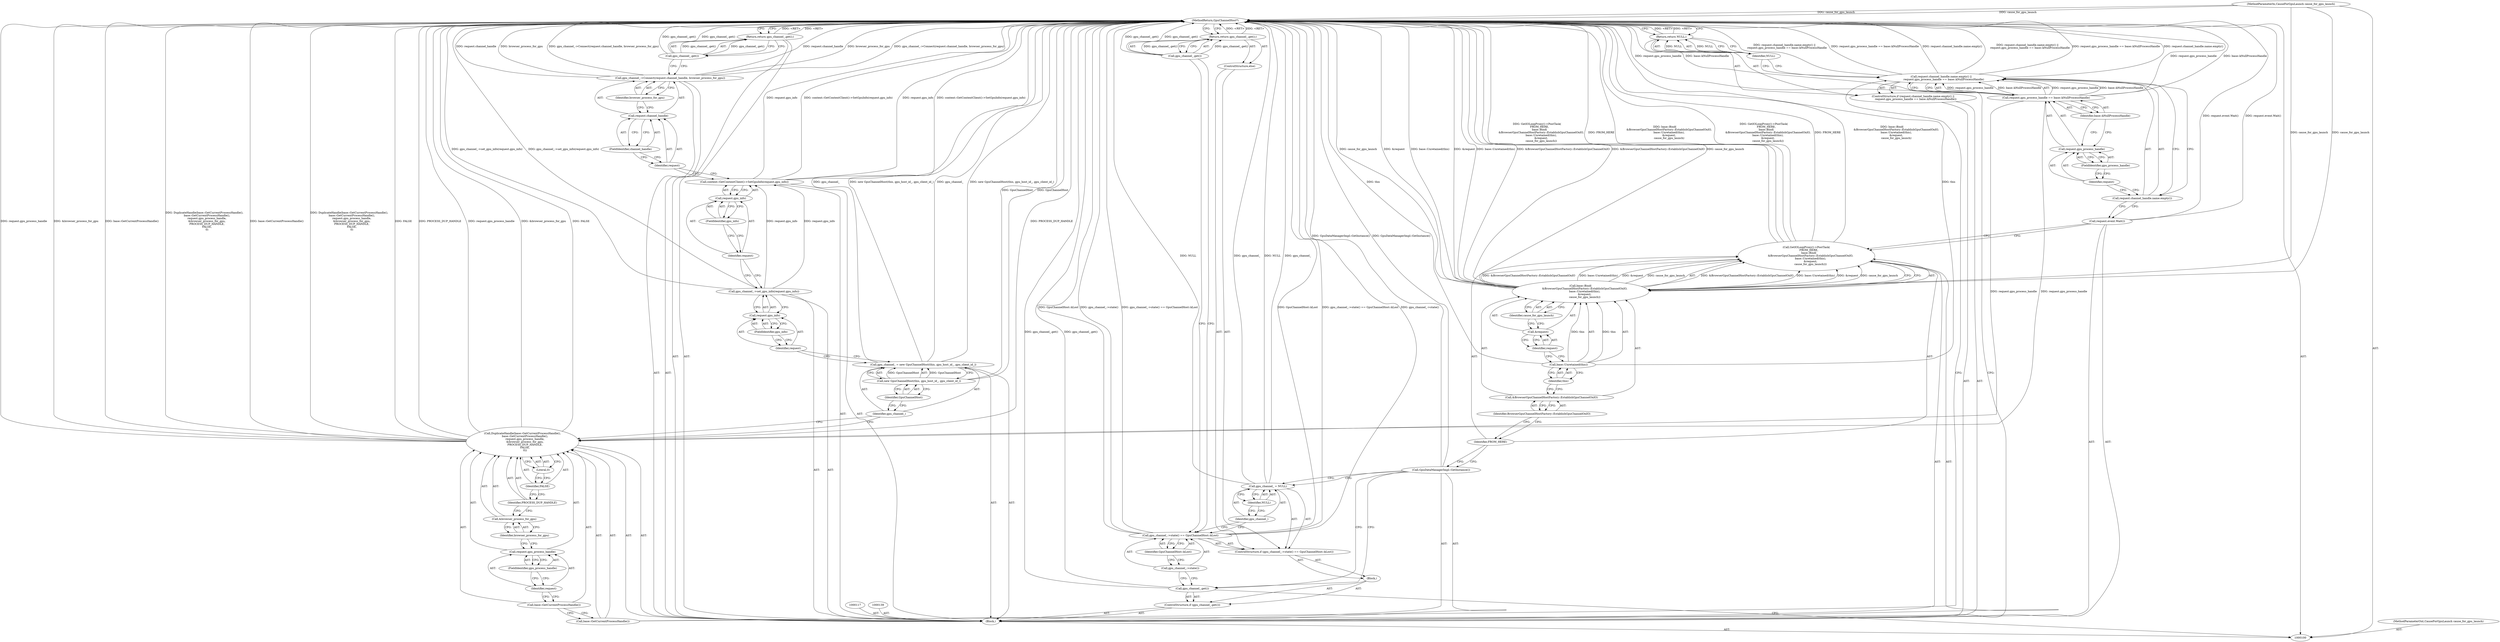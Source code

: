 digraph "1_Chrome_cd0bd79d6ebdb72183e6f0833673464cc10b3600_0" {
"1000170" [label="(MethodReturn,GpuChannelHost*)"];
"1000118" [label="(Call,GetIOLoopProxy()->PostTask(\n      FROM_HERE,\n      base::Bind(\n          &BrowserGpuChannelHostFactory::EstablishGpuChannelOnIO,\n          base::Unretained(this),\n          &request,\n          cause_for_gpu_launch)))"];
"1000119" [label="(Identifier,FROM_HERE)"];
"1000120" [label="(Call,base::Bind(\n          &BrowserGpuChannelHostFactory::EstablishGpuChannelOnIO,\n          base::Unretained(this),\n          &request,\n          cause_for_gpu_launch))"];
"1000121" [label="(Call,&BrowserGpuChannelHostFactory::EstablishGpuChannelOnIO)"];
"1000122" [label="(Identifier,BrowserGpuChannelHostFactory::EstablishGpuChannelOnIO)"];
"1000123" [label="(Call,base::Unretained(this))"];
"1000124" [label="(Identifier,this)"];
"1000125" [label="(Call,&request)"];
"1000126" [label="(Identifier,request)"];
"1000127" [label="(Identifier,cause_for_gpu_launch)"];
"1000128" [label="(Call,request.event.Wait())"];
"1000101" [label="(MethodParameterIn,CauseForGpuLaunch cause_for_gpu_launch)"];
"1000264" [label="(MethodParameterOut,CauseForGpuLaunch cause_for_gpu_launch)"];
"1000102" [label="(Block,)"];
"1000129" [label="(ControlStructure,if (request.channel_handle.name.empty() ||\n      request.gpu_process_handle == base::kNullProcessHandle))"];
"1000130" [label="(Call,request.channel_handle.name.empty() ||\n      request.gpu_process_handle == base::kNullProcessHandle)"];
"1000131" [label="(Call,request.channel_handle.name.empty())"];
"1000135" [label="(FieldIdentifier,gpu_process_handle)"];
"1000136" [label="(Identifier,base::kNullProcessHandle)"];
"1000132" [label="(Call,request.gpu_process_handle == base::kNullProcessHandle)"];
"1000133" [label="(Call,request.gpu_process_handle)"];
"1000134" [label="(Identifier,request)"];
"1000138" [label="(Identifier,NULL)"];
"1000137" [label="(Return,return NULL;)"];
"1000141" [label="(Call,base::GetCurrentProcessHandle())"];
"1000140" [label="(Call,DuplicateHandle(base::GetCurrentProcessHandle(),\n      base::GetCurrentProcessHandle(),\n      request.gpu_process_handle,\n      &browser_process_for_gpu,\n      PROCESS_DUP_HANDLE,\n      FALSE,\n      0))"];
"1000142" [label="(Call,base::GetCurrentProcessHandle())"];
"1000145" [label="(FieldIdentifier,gpu_process_handle)"];
"1000143" [label="(Call,request.gpu_process_handle)"];
"1000144" [label="(Identifier,request)"];
"1000103" [label="(ControlStructure,if (gpu_channel_.get()))"];
"1000105" [label="(Block,)"];
"1000104" [label="(Call,gpu_channel_.get())"];
"1000146" [label="(Call,&browser_process_for_gpu)"];
"1000147" [label="(Identifier,browser_process_for_gpu)"];
"1000148" [label="(Identifier,PROCESS_DUP_HANDLE)"];
"1000149" [label="(Identifier,FALSE)"];
"1000150" [label="(Literal,0)"];
"1000153" [label="(Call,new GpuChannelHost(this, gpu_host_id_, gpu_client_id_))"];
"1000154" [label="(Identifier,GpuChannelHost)"];
"1000151" [label="(Call,gpu_channel_ = new GpuChannelHost(this, gpu_host_id_, gpu_client_id_))"];
"1000152" [label="(Identifier,gpu_channel_)"];
"1000155" [label="(Call,gpu_channel_->set_gpu_info(request.gpu_info))"];
"1000156" [label="(Call,request.gpu_info)"];
"1000157" [label="(Identifier,request)"];
"1000158" [label="(FieldIdentifier,gpu_info)"];
"1000159" [label="(Call,content::GetContentClient()->SetGpuInfo(request.gpu_info))"];
"1000160" [label="(Call,request.gpu_info)"];
"1000161" [label="(Identifier,request)"];
"1000162" [label="(FieldIdentifier,gpu_info)"];
"1000109" [label="(Identifier,GpuChannelHost::kLost)"];
"1000106" [label="(ControlStructure,if (gpu_channel_->state() == GpuChannelHost::kLost))"];
"1000107" [label="(Call,gpu_channel_->state() == GpuChannelHost::kLost)"];
"1000108" [label="(Call,gpu_channel_->state())"];
"1000163" [label="(Call,gpu_channel_->Connect(request.channel_handle, browser_process_for_gpu))"];
"1000164" [label="(Call,request.channel_handle)"];
"1000165" [label="(Identifier,request)"];
"1000166" [label="(FieldIdentifier,channel_handle)"];
"1000167" [label="(Identifier,browser_process_for_gpu)"];
"1000169" [label="(Call,gpu_channel_.get())"];
"1000168" [label="(Return,return gpu_channel_.get();)"];
"1000112" [label="(Identifier,NULL)"];
"1000110" [label="(Call,gpu_channel_ = NULL)"];
"1000111" [label="(Identifier,gpu_channel_)"];
"1000113" [label="(ControlStructure,else)"];
"1000115" [label="(Call,gpu_channel_.get())"];
"1000114" [label="(Return,return gpu_channel_.get();)"];
"1000116" [label="(Call,GpuDataManagerImpl::GetInstance())"];
"1000170" -> "1000100"  [label="AST: "];
"1000170" -> "1000114"  [label="CFG: "];
"1000170" -> "1000137"  [label="CFG: "];
"1000170" -> "1000168"  [label="CFG: "];
"1000168" -> "1000170"  [label="DDG: <RET>"];
"1000137" -> "1000170"  [label="DDG: <RET>"];
"1000159" -> "1000170"  [label="DDG: content::GetContentClient()->SetGpuInfo(request.gpu_info)"];
"1000159" -> "1000170"  [label="DDG: request.gpu_info"];
"1000140" -> "1000170"  [label="DDG: base::GetCurrentProcessHandle()"];
"1000140" -> "1000170"  [label="DDG: DuplicateHandle(base::GetCurrentProcessHandle(),\n      base::GetCurrentProcessHandle(),\n      request.gpu_process_handle,\n      &browser_process_for_gpu,\n      PROCESS_DUP_HANDLE,\n      FALSE,\n      0)"];
"1000140" -> "1000170"  [label="DDG: FALSE"];
"1000140" -> "1000170"  [label="DDG: PROCESS_DUP_HANDLE"];
"1000140" -> "1000170"  [label="DDG: request.gpu_process_handle"];
"1000140" -> "1000170"  [label="DDG: &browser_process_for_gpu"];
"1000120" -> "1000170"  [label="DDG: &request"];
"1000120" -> "1000170"  [label="DDG: base::Unretained(this)"];
"1000120" -> "1000170"  [label="DDG: &BrowserGpuChannelHostFactory::EstablishGpuChannelOnIO"];
"1000120" -> "1000170"  [label="DDG: cause_for_gpu_launch"];
"1000107" -> "1000170"  [label="DDG: gpu_channel_->state()"];
"1000107" -> "1000170"  [label="DDG: GpuChannelHost::kLost"];
"1000107" -> "1000170"  [label="DDG: gpu_channel_->state() == GpuChannelHost::kLost"];
"1000169" -> "1000170"  [label="DDG: gpu_channel_.get()"];
"1000104" -> "1000170"  [label="DDG: gpu_channel_.get()"];
"1000118" -> "1000170"  [label="DDG: GetIOLoopProxy()->PostTask(\n      FROM_HERE,\n      base::Bind(\n          &BrowserGpuChannelHostFactory::EstablishGpuChannelOnIO,\n          base::Unretained(this),\n          &request,\n          cause_for_gpu_launch))"];
"1000118" -> "1000170"  [label="DDG: FROM_HERE"];
"1000118" -> "1000170"  [label="DDG: base::Bind(\n          &BrowserGpuChannelHostFactory::EstablishGpuChannelOnIO,\n          base::Unretained(this),\n          &request,\n          cause_for_gpu_launch)"];
"1000153" -> "1000170"  [label="DDG: GpuChannelHost"];
"1000128" -> "1000170"  [label="DDG: request.event.Wait()"];
"1000130" -> "1000170"  [label="DDG: request.channel_handle.name.empty() ||\n      request.gpu_process_handle == base::kNullProcessHandle"];
"1000130" -> "1000170"  [label="DDG: request.gpu_process_handle == base::kNullProcessHandle"];
"1000130" -> "1000170"  [label="DDG: request.channel_handle.name.empty()"];
"1000163" -> "1000170"  [label="DDG: request.channel_handle"];
"1000163" -> "1000170"  [label="DDG: browser_process_for_gpu"];
"1000163" -> "1000170"  [label="DDG: gpu_channel_->Connect(request.channel_handle, browser_process_for_gpu)"];
"1000151" -> "1000170"  [label="DDG: gpu_channel_"];
"1000151" -> "1000170"  [label="DDG: new GpuChannelHost(this, gpu_host_id_, gpu_client_id_)"];
"1000155" -> "1000170"  [label="DDG: gpu_channel_->set_gpu_info(request.gpu_info)"];
"1000115" -> "1000170"  [label="DDG: gpu_channel_.get()"];
"1000132" -> "1000170"  [label="DDG: request.gpu_process_handle"];
"1000132" -> "1000170"  [label="DDG: base::kNullProcessHandle"];
"1000110" -> "1000170"  [label="DDG: NULL"];
"1000110" -> "1000170"  [label="DDG: gpu_channel_"];
"1000101" -> "1000170"  [label="DDG: cause_for_gpu_launch"];
"1000116" -> "1000170"  [label="DDG: GpuDataManagerImpl::GetInstance()"];
"1000123" -> "1000170"  [label="DDG: this"];
"1000114" -> "1000170"  [label="DDG: <RET>"];
"1000118" -> "1000102"  [label="AST: "];
"1000118" -> "1000120"  [label="CFG: "];
"1000119" -> "1000118"  [label="AST: "];
"1000120" -> "1000118"  [label="AST: "];
"1000128" -> "1000118"  [label="CFG: "];
"1000118" -> "1000170"  [label="DDG: GetIOLoopProxy()->PostTask(\n      FROM_HERE,\n      base::Bind(\n          &BrowserGpuChannelHostFactory::EstablishGpuChannelOnIO,\n          base::Unretained(this),\n          &request,\n          cause_for_gpu_launch))"];
"1000118" -> "1000170"  [label="DDG: FROM_HERE"];
"1000118" -> "1000170"  [label="DDG: base::Bind(\n          &BrowserGpuChannelHostFactory::EstablishGpuChannelOnIO,\n          base::Unretained(this),\n          &request,\n          cause_for_gpu_launch)"];
"1000120" -> "1000118"  [label="DDG: &BrowserGpuChannelHostFactory::EstablishGpuChannelOnIO"];
"1000120" -> "1000118"  [label="DDG: base::Unretained(this)"];
"1000120" -> "1000118"  [label="DDG: &request"];
"1000120" -> "1000118"  [label="DDG: cause_for_gpu_launch"];
"1000119" -> "1000118"  [label="AST: "];
"1000119" -> "1000116"  [label="CFG: "];
"1000122" -> "1000119"  [label="CFG: "];
"1000120" -> "1000118"  [label="AST: "];
"1000120" -> "1000127"  [label="CFG: "];
"1000121" -> "1000120"  [label="AST: "];
"1000123" -> "1000120"  [label="AST: "];
"1000125" -> "1000120"  [label="AST: "];
"1000127" -> "1000120"  [label="AST: "];
"1000118" -> "1000120"  [label="CFG: "];
"1000120" -> "1000170"  [label="DDG: &request"];
"1000120" -> "1000170"  [label="DDG: base::Unretained(this)"];
"1000120" -> "1000170"  [label="DDG: &BrowserGpuChannelHostFactory::EstablishGpuChannelOnIO"];
"1000120" -> "1000170"  [label="DDG: cause_for_gpu_launch"];
"1000120" -> "1000118"  [label="DDG: &BrowserGpuChannelHostFactory::EstablishGpuChannelOnIO"];
"1000120" -> "1000118"  [label="DDG: base::Unretained(this)"];
"1000120" -> "1000118"  [label="DDG: &request"];
"1000120" -> "1000118"  [label="DDG: cause_for_gpu_launch"];
"1000123" -> "1000120"  [label="DDG: this"];
"1000101" -> "1000120"  [label="DDG: cause_for_gpu_launch"];
"1000121" -> "1000120"  [label="AST: "];
"1000121" -> "1000122"  [label="CFG: "];
"1000122" -> "1000121"  [label="AST: "];
"1000124" -> "1000121"  [label="CFG: "];
"1000122" -> "1000121"  [label="AST: "];
"1000122" -> "1000119"  [label="CFG: "];
"1000121" -> "1000122"  [label="CFG: "];
"1000123" -> "1000120"  [label="AST: "];
"1000123" -> "1000124"  [label="CFG: "];
"1000124" -> "1000123"  [label="AST: "];
"1000126" -> "1000123"  [label="CFG: "];
"1000123" -> "1000170"  [label="DDG: this"];
"1000123" -> "1000120"  [label="DDG: this"];
"1000124" -> "1000123"  [label="AST: "];
"1000124" -> "1000121"  [label="CFG: "];
"1000123" -> "1000124"  [label="CFG: "];
"1000125" -> "1000120"  [label="AST: "];
"1000125" -> "1000126"  [label="CFG: "];
"1000126" -> "1000125"  [label="AST: "];
"1000127" -> "1000125"  [label="CFG: "];
"1000126" -> "1000125"  [label="AST: "];
"1000126" -> "1000123"  [label="CFG: "];
"1000125" -> "1000126"  [label="CFG: "];
"1000127" -> "1000120"  [label="AST: "];
"1000127" -> "1000125"  [label="CFG: "];
"1000120" -> "1000127"  [label="CFG: "];
"1000128" -> "1000102"  [label="AST: "];
"1000128" -> "1000118"  [label="CFG: "];
"1000131" -> "1000128"  [label="CFG: "];
"1000128" -> "1000170"  [label="DDG: request.event.Wait()"];
"1000101" -> "1000100"  [label="AST: "];
"1000101" -> "1000170"  [label="DDG: cause_for_gpu_launch"];
"1000101" -> "1000120"  [label="DDG: cause_for_gpu_launch"];
"1000264" -> "1000100"  [label="AST: "];
"1000102" -> "1000100"  [label="AST: "];
"1000103" -> "1000102"  [label="AST: "];
"1000116" -> "1000102"  [label="AST: "];
"1000117" -> "1000102"  [label="AST: "];
"1000118" -> "1000102"  [label="AST: "];
"1000128" -> "1000102"  [label="AST: "];
"1000129" -> "1000102"  [label="AST: "];
"1000139" -> "1000102"  [label="AST: "];
"1000140" -> "1000102"  [label="AST: "];
"1000151" -> "1000102"  [label="AST: "];
"1000155" -> "1000102"  [label="AST: "];
"1000159" -> "1000102"  [label="AST: "];
"1000163" -> "1000102"  [label="AST: "];
"1000168" -> "1000102"  [label="AST: "];
"1000129" -> "1000102"  [label="AST: "];
"1000130" -> "1000129"  [label="AST: "];
"1000137" -> "1000129"  [label="AST: "];
"1000130" -> "1000129"  [label="AST: "];
"1000130" -> "1000131"  [label="CFG: "];
"1000130" -> "1000132"  [label="CFG: "];
"1000131" -> "1000130"  [label="AST: "];
"1000132" -> "1000130"  [label="AST: "];
"1000138" -> "1000130"  [label="CFG: "];
"1000141" -> "1000130"  [label="CFG: "];
"1000130" -> "1000170"  [label="DDG: request.channel_handle.name.empty() ||\n      request.gpu_process_handle == base::kNullProcessHandle"];
"1000130" -> "1000170"  [label="DDG: request.gpu_process_handle == base::kNullProcessHandle"];
"1000130" -> "1000170"  [label="DDG: request.channel_handle.name.empty()"];
"1000132" -> "1000130"  [label="DDG: request.gpu_process_handle"];
"1000132" -> "1000130"  [label="DDG: base::kNullProcessHandle"];
"1000131" -> "1000130"  [label="AST: "];
"1000131" -> "1000128"  [label="CFG: "];
"1000134" -> "1000131"  [label="CFG: "];
"1000130" -> "1000131"  [label="CFG: "];
"1000135" -> "1000133"  [label="AST: "];
"1000135" -> "1000134"  [label="CFG: "];
"1000133" -> "1000135"  [label="CFG: "];
"1000136" -> "1000132"  [label="AST: "];
"1000136" -> "1000133"  [label="CFG: "];
"1000132" -> "1000136"  [label="CFG: "];
"1000132" -> "1000130"  [label="AST: "];
"1000132" -> "1000136"  [label="CFG: "];
"1000133" -> "1000132"  [label="AST: "];
"1000136" -> "1000132"  [label="AST: "];
"1000130" -> "1000132"  [label="CFG: "];
"1000132" -> "1000170"  [label="DDG: request.gpu_process_handle"];
"1000132" -> "1000170"  [label="DDG: base::kNullProcessHandle"];
"1000132" -> "1000130"  [label="DDG: request.gpu_process_handle"];
"1000132" -> "1000130"  [label="DDG: base::kNullProcessHandle"];
"1000132" -> "1000140"  [label="DDG: request.gpu_process_handle"];
"1000133" -> "1000132"  [label="AST: "];
"1000133" -> "1000135"  [label="CFG: "];
"1000134" -> "1000133"  [label="AST: "];
"1000135" -> "1000133"  [label="AST: "];
"1000136" -> "1000133"  [label="CFG: "];
"1000134" -> "1000133"  [label="AST: "];
"1000134" -> "1000131"  [label="CFG: "];
"1000135" -> "1000134"  [label="CFG: "];
"1000138" -> "1000137"  [label="AST: "];
"1000138" -> "1000130"  [label="CFG: "];
"1000137" -> "1000138"  [label="CFG: "];
"1000138" -> "1000137"  [label="DDG: NULL"];
"1000137" -> "1000129"  [label="AST: "];
"1000137" -> "1000138"  [label="CFG: "];
"1000138" -> "1000137"  [label="AST: "];
"1000170" -> "1000137"  [label="CFG: "];
"1000137" -> "1000170"  [label="DDG: <RET>"];
"1000138" -> "1000137"  [label="DDG: NULL"];
"1000141" -> "1000140"  [label="AST: "];
"1000141" -> "1000130"  [label="CFG: "];
"1000142" -> "1000141"  [label="CFG: "];
"1000140" -> "1000102"  [label="AST: "];
"1000140" -> "1000150"  [label="CFG: "];
"1000141" -> "1000140"  [label="AST: "];
"1000142" -> "1000140"  [label="AST: "];
"1000143" -> "1000140"  [label="AST: "];
"1000146" -> "1000140"  [label="AST: "];
"1000148" -> "1000140"  [label="AST: "];
"1000149" -> "1000140"  [label="AST: "];
"1000150" -> "1000140"  [label="AST: "];
"1000152" -> "1000140"  [label="CFG: "];
"1000140" -> "1000170"  [label="DDG: base::GetCurrentProcessHandle()"];
"1000140" -> "1000170"  [label="DDG: DuplicateHandle(base::GetCurrentProcessHandle(),\n      base::GetCurrentProcessHandle(),\n      request.gpu_process_handle,\n      &browser_process_for_gpu,\n      PROCESS_DUP_HANDLE,\n      FALSE,\n      0)"];
"1000140" -> "1000170"  [label="DDG: FALSE"];
"1000140" -> "1000170"  [label="DDG: PROCESS_DUP_HANDLE"];
"1000140" -> "1000170"  [label="DDG: request.gpu_process_handle"];
"1000140" -> "1000170"  [label="DDG: &browser_process_for_gpu"];
"1000132" -> "1000140"  [label="DDG: request.gpu_process_handle"];
"1000142" -> "1000140"  [label="AST: "];
"1000142" -> "1000141"  [label="CFG: "];
"1000144" -> "1000142"  [label="CFG: "];
"1000145" -> "1000143"  [label="AST: "];
"1000145" -> "1000144"  [label="CFG: "];
"1000143" -> "1000145"  [label="CFG: "];
"1000143" -> "1000140"  [label="AST: "];
"1000143" -> "1000145"  [label="CFG: "];
"1000144" -> "1000143"  [label="AST: "];
"1000145" -> "1000143"  [label="AST: "];
"1000147" -> "1000143"  [label="CFG: "];
"1000144" -> "1000143"  [label="AST: "];
"1000144" -> "1000142"  [label="CFG: "];
"1000145" -> "1000144"  [label="CFG: "];
"1000103" -> "1000102"  [label="AST: "];
"1000104" -> "1000103"  [label="AST: "];
"1000105" -> "1000103"  [label="AST: "];
"1000105" -> "1000103"  [label="AST: "];
"1000106" -> "1000105"  [label="AST: "];
"1000104" -> "1000103"  [label="AST: "];
"1000104" -> "1000100"  [label="CFG: "];
"1000108" -> "1000104"  [label="CFG: "];
"1000116" -> "1000104"  [label="CFG: "];
"1000104" -> "1000170"  [label="DDG: gpu_channel_.get()"];
"1000146" -> "1000140"  [label="AST: "];
"1000146" -> "1000147"  [label="CFG: "];
"1000147" -> "1000146"  [label="AST: "];
"1000148" -> "1000146"  [label="CFG: "];
"1000147" -> "1000146"  [label="AST: "];
"1000147" -> "1000143"  [label="CFG: "];
"1000146" -> "1000147"  [label="CFG: "];
"1000148" -> "1000140"  [label="AST: "];
"1000148" -> "1000146"  [label="CFG: "];
"1000149" -> "1000148"  [label="CFG: "];
"1000149" -> "1000140"  [label="AST: "];
"1000149" -> "1000148"  [label="CFG: "];
"1000150" -> "1000149"  [label="CFG: "];
"1000150" -> "1000140"  [label="AST: "];
"1000150" -> "1000149"  [label="CFG: "];
"1000140" -> "1000150"  [label="CFG: "];
"1000153" -> "1000151"  [label="AST: "];
"1000153" -> "1000154"  [label="CFG: "];
"1000154" -> "1000153"  [label="AST: "];
"1000151" -> "1000153"  [label="CFG: "];
"1000153" -> "1000170"  [label="DDG: GpuChannelHost"];
"1000153" -> "1000151"  [label="DDG: GpuChannelHost"];
"1000154" -> "1000153"  [label="AST: "];
"1000154" -> "1000152"  [label="CFG: "];
"1000153" -> "1000154"  [label="CFG: "];
"1000151" -> "1000102"  [label="AST: "];
"1000151" -> "1000153"  [label="CFG: "];
"1000152" -> "1000151"  [label="AST: "];
"1000153" -> "1000151"  [label="AST: "];
"1000157" -> "1000151"  [label="CFG: "];
"1000151" -> "1000170"  [label="DDG: gpu_channel_"];
"1000151" -> "1000170"  [label="DDG: new GpuChannelHost(this, gpu_host_id_, gpu_client_id_)"];
"1000153" -> "1000151"  [label="DDG: GpuChannelHost"];
"1000152" -> "1000151"  [label="AST: "];
"1000152" -> "1000140"  [label="CFG: "];
"1000154" -> "1000152"  [label="CFG: "];
"1000155" -> "1000102"  [label="AST: "];
"1000155" -> "1000156"  [label="CFG: "];
"1000156" -> "1000155"  [label="AST: "];
"1000161" -> "1000155"  [label="CFG: "];
"1000155" -> "1000170"  [label="DDG: gpu_channel_->set_gpu_info(request.gpu_info)"];
"1000155" -> "1000159"  [label="DDG: request.gpu_info"];
"1000156" -> "1000155"  [label="AST: "];
"1000156" -> "1000158"  [label="CFG: "];
"1000157" -> "1000156"  [label="AST: "];
"1000158" -> "1000156"  [label="AST: "];
"1000155" -> "1000156"  [label="CFG: "];
"1000157" -> "1000156"  [label="AST: "];
"1000157" -> "1000151"  [label="CFG: "];
"1000158" -> "1000157"  [label="CFG: "];
"1000158" -> "1000156"  [label="AST: "];
"1000158" -> "1000157"  [label="CFG: "];
"1000156" -> "1000158"  [label="CFG: "];
"1000159" -> "1000102"  [label="AST: "];
"1000159" -> "1000160"  [label="CFG: "];
"1000160" -> "1000159"  [label="AST: "];
"1000165" -> "1000159"  [label="CFG: "];
"1000159" -> "1000170"  [label="DDG: content::GetContentClient()->SetGpuInfo(request.gpu_info)"];
"1000159" -> "1000170"  [label="DDG: request.gpu_info"];
"1000155" -> "1000159"  [label="DDG: request.gpu_info"];
"1000160" -> "1000159"  [label="AST: "];
"1000160" -> "1000162"  [label="CFG: "];
"1000161" -> "1000160"  [label="AST: "];
"1000162" -> "1000160"  [label="AST: "];
"1000159" -> "1000160"  [label="CFG: "];
"1000161" -> "1000160"  [label="AST: "];
"1000161" -> "1000155"  [label="CFG: "];
"1000162" -> "1000161"  [label="CFG: "];
"1000162" -> "1000160"  [label="AST: "];
"1000162" -> "1000161"  [label="CFG: "];
"1000160" -> "1000162"  [label="CFG: "];
"1000109" -> "1000107"  [label="AST: "];
"1000109" -> "1000108"  [label="CFG: "];
"1000107" -> "1000109"  [label="CFG: "];
"1000106" -> "1000105"  [label="AST: "];
"1000107" -> "1000106"  [label="AST: "];
"1000110" -> "1000106"  [label="AST: "];
"1000113" -> "1000106"  [label="AST: "];
"1000107" -> "1000106"  [label="AST: "];
"1000107" -> "1000109"  [label="CFG: "];
"1000108" -> "1000107"  [label="AST: "];
"1000109" -> "1000107"  [label="AST: "];
"1000111" -> "1000107"  [label="CFG: "];
"1000115" -> "1000107"  [label="CFG: "];
"1000107" -> "1000170"  [label="DDG: gpu_channel_->state()"];
"1000107" -> "1000170"  [label="DDG: GpuChannelHost::kLost"];
"1000107" -> "1000170"  [label="DDG: gpu_channel_->state() == GpuChannelHost::kLost"];
"1000108" -> "1000107"  [label="AST: "];
"1000108" -> "1000104"  [label="CFG: "];
"1000109" -> "1000108"  [label="CFG: "];
"1000163" -> "1000102"  [label="AST: "];
"1000163" -> "1000167"  [label="CFG: "];
"1000164" -> "1000163"  [label="AST: "];
"1000167" -> "1000163"  [label="AST: "];
"1000169" -> "1000163"  [label="CFG: "];
"1000163" -> "1000170"  [label="DDG: request.channel_handle"];
"1000163" -> "1000170"  [label="DDG: browser_process_for_gpu"];
"1000163" -> "1000170"  [label="DDG: gpu_channel_->Connect(request.channel_handle, browser_process_for_gpu)"];
"1000164" -> "1000163"  [label="AST: "];
"1000164" -> "1000166"  [label="CFG: "];
"1000165" -> "1000164"  [label="AST: "];
"1000166" -> "1000164"  [label="AST: "];
"1000167" -> "1000164"  [label="CFG: "];
"1000165" -> "1000164"  [label="AST: "];
"1000165" -> "1000159"  [label="CFG: "];
"1000166" -> "1000165"  [label="CFG: "];
"1000166" -> "1000164"  [label="AST: "];
"1000166" -> "1000165"  [label="CFG: "];
"1000164" -> "1000166"  [label="CFG: "];
"1000167" -> "1000163"  [label="AST: "];
"1000167" -> "1000164"  [label="CFG: "];
"1000163" -> "1000167"  [label="CFG: "];
"1000169" -> "1000168"  [label="AST: "];
"1000169" -> "1000163"  [label="CFG: "];
"1000168" -> "1000169"  [label="CFG: "];
"1000169" -> "1000170"  [label="DDG: gpu_channel_.get()"];
"1000169" -> "1000168"  [label="DDG: gpu_channel_.get()"];
"1000168" -> "1000102"  [label="AST: "];
"1000168" -> "1000169"  [label="CFG: "];
"1000169" -> "1000168"  [label="AST: "];
"1000170" -> "1000168"  [label="CFG: "];
"1000168" -> "1000170"  [label="DDG: <RET>"];
"1000169" -> "1000168"  [label="DDG: gpu_channel_.get()"];
"1000112" -> "1000110"  [label="AST: "];
"1000112" -> "1000111"  [label="CFG: "];
"1000110" -> "1000112"  [label="CFG: "];
"1000110" -> "1000106"  [label="AST: "];
"1000110" -> "1000112"  [label="CFG: "];
"1000111" -> "1000110"  [label="AST: "];
"1000112" -> "1000110"  [label="AST: "];
"1000116" -> "1000110"  [label="CFG: "];
"1000110" -> "1000170"  [label="DDG: NULL"];
"1000110" -> "1000170"  [label="DDG: gpu_channel_"];
"1000111" -> "1000110"  [label="AST: "];
"1000111" -> "1000107"  [label="CFG: "];
"1000112" -> "1000111"  [label="CFG: "];
"1000113" -> "1000106"  [label="AST: "];
"1000114" -> "1000113"  [label="AST: "];
"1000115" -> "1000114"  [label="AST: "];
"1000115" -> "1000107"  [label="CFG: "];
"1000114" -> "1000115"  [label="CFG: "];
"1000115" -> "1000170"  [label="DDG: gpu_channel_.get()"];
"1000115" -> "1000114"  [label="DDG: gpu_channel_.get()"];
"1000114" -> "1000113"  [label="AST: "];
"1000114" -> "1000115"  [label="CFG: "];
"1000115" -> "1000114"  [label="AST: "];
"1000170" -> "1000114"  [label="CFG: "];
"1000114" -> "1000170"  [label="DDG: <RET>"];
"1000115" -> "1000114"  [label="DDG: gpu_channel_.get()"];
"1000116" -> "1000102"  [label="AST: "];
"1000116" -> "1000110"  [label="CFG: "];
"1000116" -> "1000104"  [label="CFG: "];
"1000119" -> "1000116"  [label="CFG: "];
"1000116" -> "1000170"  [label="DDG: GpuDataManagerImpl::GetInstance()"];
}
